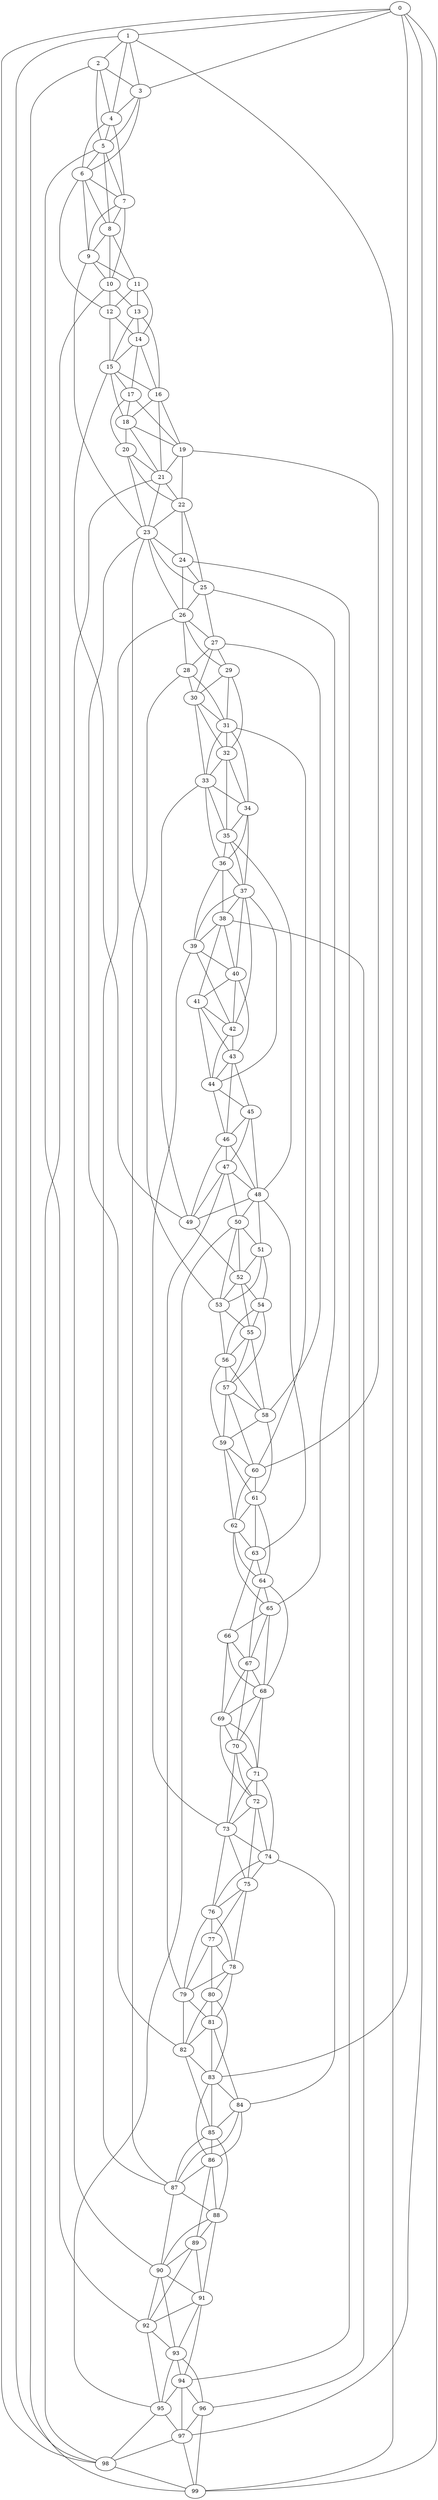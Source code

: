strict graph "watts_strogatz_graph(100,6,0.1)" {
0;
1;
2;
3;
4;
5;
6;
7;
8;
9;
10;
11;
12;
13;
14;
15;
16;
17;
18;
19;
20;
21;
22;
23;
24;
25;
26;
27;
28;
29;
30;
31;
32;
33;
34;
35;
36;
37;
38;
39;
40;
41;
42;
43;
44;
45;
46;
47;
48;
49;
50;
51;
52;
53;
54;
55;
56;
57;
58;
59;
60;
61;
62;
63;
64;
65;
66;
67;
68;
69;
70;
71;
72;
73;
74;
75;
76;
77;
78;
79;
80;
81;
82;
83;
84;
85;
86;
87;
88;
89;
90;
91;
92;
93;
94;
95;
96;
97;
98;
99;
0 -- 1  [is_available=True, prob="1.0"];
0 -- 83  [is_available=True, prob="0.811251966387"];
0 -- 3  [is_available=True, prob="1.0"];
0 -- 97  [is_available=True, prob="0.836190337744"];
0 -- 98  [is_available=True, prob="0.221458641655"];
0 -- 99  [is_available=True, prob="0.79572989675"];
1 -- 2  [is_available=True, prob="1.0"];
1 -- 99  [is_available=True, prob="0.166250372665"];
1 -- 4  [is_available=True, prob="0.0154925957861"];
1 -- 98  [is_available=True, prob="0.604105484344"];
1 -- 3  [is_available=True, prob="0.529746167955"];
2 -- 3  [is_available=True, prob="0.180429657817"];
2 -- 4  [is_available=True, prob="0.919886312956"];
2 -- 5  [is_available=True, prob="1.0"];
2 -- 99  [is_available=True, prob="0.823037029507"];
3 -- 4  [is_available=True, prob="0.319383988408"];
3 -- 5  [is_available=True, prob="0.171274221156"];
3 -- 6  [is_available=True, prob="1.0"];
4 -- 5  [is_available=True, prob="0.512511576481"];
4 -- 6  [is_available=True, prob="0.819860076881"];
4 -- 7  [is_available=True, prob="0.982112859113"];
5 -- 6  [is_available=True, prob="1.0"];
5 -- 7  [is_available=True, prob="0.473096908637"];
5 -- 8  [is_available=True, prob="0.0613907176173"];
5 -- 92  [is_available=True, prob="1.0"];
6 -- 7  [is_available=True, prob="1.0"];
6 -- 8  [is_available=True, prob="0.461028968566"];
6 -- 9  [is_available=True, prob="0.00952934206577"];
6 -- 12  [is_available=True, prob="0.215079992119"];
7 -- 8  [is_available=True, prob="0.741379164419"];
7 -- 9  [is_available=True, prob="0.513425539051"];
7 -- 10  [is_available=True, prob="0.284839580369"];
8 -- 9  [is_available=True, prob="0.192661003557"];
8 -- 10  [is_available=True, prob="0.155262066567"];
8 -- 11  [is_available=True, prob="0.536834988315"];
9 -- 10  [is_available=True, prob="1.0"];
9 -- 11  [is_available=True, prob="0.511551423557"];
9 -- 23  [is_available=True, prob="0.385902627516"];
10 -- 98  [is_available=True, prob="0.921775565873"];
10 -- 12  [is_available=True, prob="0.901161762167"];
10 -- 13  [is_available=True, prob="0.437899378089"];
11 -- 12  [is_available=True, prob="0.837211894022"];
11 -- 13  [is_available=True, prob="0.283134903512"];
11 -- 14  [is_available=True, prob="0.8225807873"];
12 -- 14  [is_available=True, prob="0.372545613316"];
12 -- 15  [is_available=True, prob="0.978769993264"];
13 -- 14  [is_available=True, prob="0.358729063002"];
13 -- 15  [is_available=True, prob="0.831456222101"];
13 -- 16  [is_available=True, prob="0.661554418301"];
14 -- 15  [is_available=True, prob="0.068696307907"];
14 -- 16  [is_available=True, prob="1.0"];
14 -- 17  [is_available=True, prob="0.145368163586"];
15 -- 49  [is_available=True, prob="1.0"];
15 -- 16  [is_available=True, prob="0.653389337721"];
15 -- 17  [is_available=True, prob="0.0607909161026"];
15 -- 18  [is_available=True, prob="0.199556734259"];
16 -- 18  [is_available=True, prob="0.276702942887"];
16 -- 19  [is_available=True, prob="0.87215453775"];
16 -- 21  [is_available=True, prob="0.516825899758"];
17 -- 18  [is_available=True, prob="0.516068311985"];
17 -- 19  [is_available=True, prob="0.0323215724706"];
17 -- 20  [is_available=True, prob="1.0"];
18 -- 19  [is_available=True, prob="1.0"];
18 -- 20  [is_available=True, prob="0.425478787023"];
18 -- 21  [is_available=True, prob="0.0810329957408"];
19 -- 21  [is_available=True, prob="0.133159129819"];
19 -- 22  [is_available=True, prob="0.515765869977"];
19 -- 60  [is_available=True, prob="1.0"];
20 -- 21  [is_available=True, prob="1.0"];
20 -- 22  [is_available=True, prob="1.0"];
20 -- 23  [is_available=True, prob="1.0"];
21 -- 22  [is_available=True, prob="0.138188030695"];
21 -- 23  [is_available=True, prob="1.0"];
21 -- 90  [is_available=True, prob="0.725034813709"];
22 -- 23  [is_available=True, prob="0.967525118312"];
22 -- 24  [is_available=True, prob="0.0884166236455"];
22 -- 25  [is_available=True, prob="0.478492742617"];
23 -- 82  [is_available=True, prob="0.0408436589374"];
23 -- 24  [is_available=True, prob="0.641875012332"];
23 -- 25  [is_available=True, prob="0.39812907404"];
23 -- 26  [is_available=True, prob="0.691185877271"];
23 -- 53  [is_available=True, prob="1.0"];
24 -- 25  [is_available=True, prob="0.703350060961"];
24 -- 26  [is_available=True, prob="0.154392045509"];
24 -- 94  [is_available=True, prob="0.239265919022"];
25 -- 65  [is_available=True, prob="1.0"];
25 -- 26  [is_available=True, prob="0.550855557514"];
25 -- 27  [is_available=True, prob="0.00522287983485"];
26 -- 87  [is_available=True, prob="0.532900882969"];
26 -- 27  [is_available=True, prob="0.993794351323"];
26 -- 28  [is_available=True, prob="0.304125148849"];
26 -- 29  [is_available=True, prob="0.657743665034"];
27 -- 58  [is_available=True, prob="0.445120368743"];
27 -- 28  [is_available=True, prob="0.220937330989"];
27 -- 29  [is_available=True, prob="0.579508591593"];
27 -- 30  [is_available=True, prob="0.849318490312"];
28 -- 87  [is_available=True, prob="0.72854933019"];
28 -- 30  [is_available=True, prob="0.204884036612"];
28 -- 31  [is_available=True, prob="0.133449765167"];
29 -- 32  [is_available=True, prob="0.879380806565"];
29 -- 30  [is_available=True, prob="0.731427675957"];
29 -- 31  [is_available=True, prob="0.511560350352"];
30 -- 32  [is_available=True, prob="0.222329997844"];
30 -- 33  [is_available=True, prob="0.959082110396"];
30 -- 31  [is_available=True, prob="1.0"];
31 -- 32  [is_available=True, prob="0.855160967817"];
31 -- 33  [is_available=True, prob="1.0"];
31 -- 34  [is_available=True, prob="0.132640092707"];
31 -- 60  [is_available=True, prob="1.0"];
32 -- 33  [is_available=True, prob="0.511617317694"];
32 -- 34  [is_available=True, prob="0.50180585024"];
32 -- 35  [is_available=True, prob="1.0"];
33 -- 34  [is_available=True, prob="0.255871779891"];
33 -- 35  [is_available=True, prob="0.538916960116"];
33 -- 36  [is_available=True, prob="0.256799893906"];
33 -- 49  [is_available=True, prob="0.829812016111"];
34 -- 35  [is_available=True, prob="0.592312968992"];
34 -- 36  [is_available=True, prob="0.640680201893"];
34 -- 37  [is_available=True, prob="0.858173311534"];
35 -- 36  [is_available=True, prob="0.634894085308"];
35 -- 37  [is_available=True, prob="0.100062027087"];
35 -- 48  [is_available=True, prob="0.914012040062"];
36 -- 37  [is_available=True, prob="0.0836042592577"];
36 -- 38  [is_available=True, prob="0.833507251432"];
36 -- 39  [is_available=True, prob="0.991386453837"];
37 -- 38  [is_available=True, prob="1.0"];
37 -- 39  [is_available=True, prob="1.0"];
37 -- 40  [is_available=True, prob="1.0"];
37 -- 42  [is_available=True, prob="0.866572594906"];
37 -- 44  [is_available=True, prob="1.0"];
38 -- 96  [is_available=True, prob="0.140774126744"];
38 -- 39  [is_available=True, prob="1.0"];
38 -- 40  [is_available=True, prob="1.0"];
38 -- 41  [is_available=True, prob="0.787781136394"];
39 -- 40  [is_available=True, prob="0.314873377475"];
39 -- 73  [is_available=True, prob="0.683491829034"];
39 -- 42  [is_available=True, prob="0.615856968991"];
40 -- 41  [is_available=True, prob="0.168050603152"];
40 -- 42  [is_available=True, prob="0.181251383545"];
40 -- 43  [is_available=True, prob="0.0577061502915"];
41 -- 42  [is_available=True, prob="1.0"];
41 -- 43  [is_available=True, prob="0.165843440808"];
41 -- 44  [is_available=True, prob="1.0"];
42 -- 43  [is_available=True, prob="1.0"];
42 -- 44  [is_available=True, prob="0.59503032334"];
43 -- 44  [is_available=True, prob="0.26572030299"];
43 -- 45  [is_available=True, prob="0.784572357141"];
43 -- 46  [is_available=True, prob="1.0"];
44 -- 45  [is_available=True, prob="0.571368005401"];
44 -- 46  [is_available=True, prob="0.976660306151"];
45 -- 46  [is_available=True, prob="0.0593015702917"];
45 -- 47  [is_available=True, prob="0.596427106996"];
45 -- 48  [is_available=True, prob="0.347260319273"];
46 -- 47  [is_available=True, prob="1.0"];
46 -- 48  [is_available=True, prob="1.0"];
46 -- 49  [is_available=True, prob="1.0"];
47 -- 79  [is_available=True, prob="0.214053964466"];
47 -- 48  [is_available=True, prob="1.0"];
47 -- 49  [is_available=True, prob="0.153667329712"];
47 -- 50  [is_available=True, prob="0.164331011305"];
48 -- 49  [is_available=True, prob="0.724542055774"];
48 -- 50  [is_available=True, prob="1.0"];
48 -- 51  [is_available=True, prob="1.0"];
48 -- 63  [is_available=True, prob="1.0"];
49 -- 52  [is_available=True, prob="0.736556373011"];
50 -- 51  [is_available=True, prob="0.102890453458"];
50 -- 52  [is_available=True, prob="0.3396747483"];
50 -- 53  [is_available=True, prob="0.174432731422"];
50 -- 95  [is_available=True, prob="0.22639228803"];
51 -- 52  [is_available=True, prob="1.0"];
51 -- 53  [is_available=True, prob="0.659221147186"];
51 -- 54  [is_available=True, prob="0.871780988531"];
52 -- 53  [is_available=True, prob="1.0"];
52 -- 54  [is_available=True, prob="0.691333098029"];
52 -- 55  [is_available=True, prob="0.290676000548"];
53 -- 55  [is_available=True, prob="0.379277620132"];
53 -- 56  [is_available=True, prob="0.19267468192"];
54 -- 55  [is_available=True, prob="1.0"];
54 -- 56  [is_available=True, prob="1.0"];
54 -- 57  [is_available=True, prob="0.188003041523"];
55 -- 56  [is_available=True, prob="0.94043054272"];
55 -- 57  [is_available=True, prob="1.0"];
55 -- 58  [is_available=True, prob="0.159673941198"];
56 -- 57  [is_available=True, prob="0.608985874113"];
56 -- 58  [is_available=True, prob="0.870095325653"];
56 -- 59  [is_available=True, prob="0.360355622705"];
57 -- 58  [is_available=True, prob="1.0"];
57 -- 59  [is_available=True, prob="1.0"];
57 -- 60  [is_available=True, prob="0.132265807583"];
58 -- 59  [is_available=True, prob="0.545591760893"];
58 -- 61  [is_available=True, prob="0.965181543106"];
59 -- 60  [is_available=True, prob="0.959409377465"];
59 -- 61  [is_available=True, prob="1.0"];
59 -- 62  [is_available=True, prob="0.29924129335"];
60 -- 61  [is_available=True, prob="0.589988344542"];
60 -- 62  [is_available=True, prob="0.743946892238"];
61 -- 64  [is_available=True, prob="1.0"];
61 -- 62  [is_available=True, prob="0.105344609342"];
61 -- 63  [is_available=True, prob="0.0755587537432"];
62 -- 64  [is_available=True, prob="0.199829303477"];
62 -- 65  [is_available=True, prob="1.0"];
62 -- 63  [is_available=True, prob="0.20622420349"];
63 -- 64  [is_available=True, prob="0.534963527836"];
63 -- 66  [is_available=True, prob="0.284893906833"];
64 -- 65  [is_available=True, prob="1.0"];
64 -- 67  [is_available=True, prob="0.474994191145"];
64 -- 68  [is_available=True, prob="0.871652762241"];
65 -- 66  [is_available=True, prob="0.123063197818"];
65 -- 67  [is_available=True, prob="0.909209791533"];
65 -- 68  [is_available=True, prob="1.0"];
66 -- 67  [is_available=True, prob="0.39231261385"];
66 -- 68  [is_available=True, prob="0.574388677635"];
66 -- 69  [is_available=True, prob="1.0"];
67 -- 68  [is_available=True, prob="0.304977102645"];
67 -- 69  [is_available=True, prob="0.242673530565"];
67 -- 70  [is_available=True, prob="0.251455760368"];
68 -- 69  [is_available=True, prob="1.0"];
68 -- 70  [is_available=True, prob="0.54158536936"];
68 -- 71  [is_available=True, prob="0.95713762941"];
69 -- 70  [is_available=True, prob="0.314320042309"];
69 -- 71  [is_available=True, prob="0.610383147327"];
69 -- 72  [is_available=True, prob="0.243671749636"];
70 -- 71  [is_available=True, prob="0.770927651305"];
70 -- 72  [is_available=True, prob="1.0"];
70 -- 73  [is_available=True, prob="0.222574636969"];
71 -- 72  [is_available=True, prob="0.856629669672"];
71 -- 73  [is_available=True, prob="0.540271604983"];
71 -- 74  [is_available=True, prob="0.0908064289856"];
72 -- 73  [is_available=True, prob="1.0"];
72 -- 74  [is_available=True, prob="0.0927768825714"];
72 -- 75  [is_available=True, prob="0.739287408311"];
73 -- 74  [is_available=True, prob="0.894907153453"];
73 -- 75  [is_available=True, prob="1.0"];
73 -- 76  [is_available=True, prob="0.395245151622"];
74 -- 75  [is_available=True, prob="0.66505969325"];
74 -- 76  [is_available=True, prob="0.93789105717"];
74 -- 84  [is_available=True, prob="0.565723786359"];
75 -- 76  [is_available=True, prob="0.410278452023"];
75 -- 77  [is_available=True, prob="0.591640322548"];
75 -- 78  [is_available=True, prob="0.427258092728"];
76 -- 77  [is_available=True, prob="0.56341647137"];
76 -- 78  [is_available=True, prob="1.0"];
76 -- 79  [is_available=True, prob="0.999513550981"];
77 -- 78  [is_available=True, prob="1.0"];
77 -- 79  [is_available=True, prob="1.0"];
77 -- 80  [is_available=True, prob="0.216140001684"];
78 -- 79  [is_available=True, prob="0.498697074585"];
78 -- 80  [is_available=True, prob="0.793710227284"];
78 -- 81  [is_available=True, prob="1.0"];
79 -- 81  [is_available=True, prob="0.274650096458"];
79 -- 82  [is_available=True, prob="0.00963444522488"];
80 -- 81  [is_available=True, prob="0.574205256979"];
80 -- 82  [is_available=True, prob="0.365022977535"];
80 -- 83  [is_available=True, prob="0.519896530735"];
81 -- 82  [is_available=True, prob="1.0"];
81 -- 83  [is_available=True, prob="0.957305825093"];
81 -- 84  [is_available=True, prob="0.181778197495"];
82 -- 83  [is_available=True, prob="0.2284555818"];
82 -- 85  [is_available=True, prob="0.640090187931"];
83 -- 84  [is_available=True, prob="0.674758850797"];
83 -- 85  [is_available=True, prob="1.0"];
83 -- 86  [is_available=True, prob="1.0"];
84 -- 85  [is_available=True, prob="1.0"];
84 -- 86  [is_available=True, prob="0.193137751753"];
84 -- 87  [is_available=True, prob="0.376196823419"];
85 -- 86  [is_available=True, prob="0.466497414444"];
85 -- 87  [is_available=True, prob="0.274146339412"];
85 -- 88  [is_available=True, prob="1.0"];
86 -- 87  [is_available=True, prob="0.606612331544"];
86 -- 88  [is_available=True, prob="0.294483531677"];
86 -- 89  [is_available=True, prob="0.637878942495"];
87 -- 88  [is_available=True, prob="0.633177087371"];
87 -- 90  [is_available=True, prob="0.559595562205"];
88 -- 89  [is_available=True, prob="0.750750509979"];
88 -- 90  [is_available=True, prob="0.977505341071"];
88 -- 91  [is_available=True, prob="1.0"];
89 -- 90  [is_available=True, prob="1.0"];
89 -- 91  [is_available=True, prob="0.192590116841"];
89 -- 92  [is_available=True, prob="1.0"];
90 -- 91  [is_available=True, prob="0.0720577265552"];
90 -- 92  [is_available=True, prob="0.66514622956"];
90 -- 93  [is_available=True, prob="0.883976397126"];
91 -- 92  [is_available=True, prob="0.192860830197"];
91 -- 93  [is_available=True, prob="0.1400015289"];
91 -- 94  [is_available=True, prob="0.80536231958"];
92 -- 93  [is_available=True, prob="0.931802388487"];
92 -- 95  [is_available=True, prob="0.383100819432"];
93 -- 96  [is_available=True, prob="0.229810787427"];
93 -- 94  [is_available=True, prob="0.622429711579"];
93 -- 95  [is_available=True, prob="0.906484619947"];
94 -- 96  [is_available=True, prob="0.479565879045"];
94 -- 97  [is_available=True, prob="0.128734982063"];
94 -- 95  [is_available=True, prob="0.748202466028"];
95 -- 97  [is_available=True, prob="0.164865370633"];
95 -- 98  [is_available=True, prob="1.0"];
96 -- 97  [is_available=True, prob="0.635727278706"];
96 -- 99  [is_available=True, prob="0.653551870672"];
97 -- 98  [is_available=True, prob="0.962104603227"];
97 -- 99  [is_available=True, prob="0.765906933649"];
98 -- 99  [is_available=True, prob="0.362070644701"];
}
